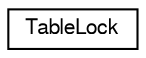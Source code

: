 digraph "Graphical Class Hierarchy"
{
  edge [fontname="FreeSans",fontsize="10",labelfontname="FreeSans",labelfontsize="10"];
  node [fontname="FreeSans",fontsize="10",shape=record];
  rankdir="LR";
  Node0 [label="TableLock",height=0.2,width=0.4,color="black", fillcolor="white", style="filled",URL="$structTableLock.html"];
}
